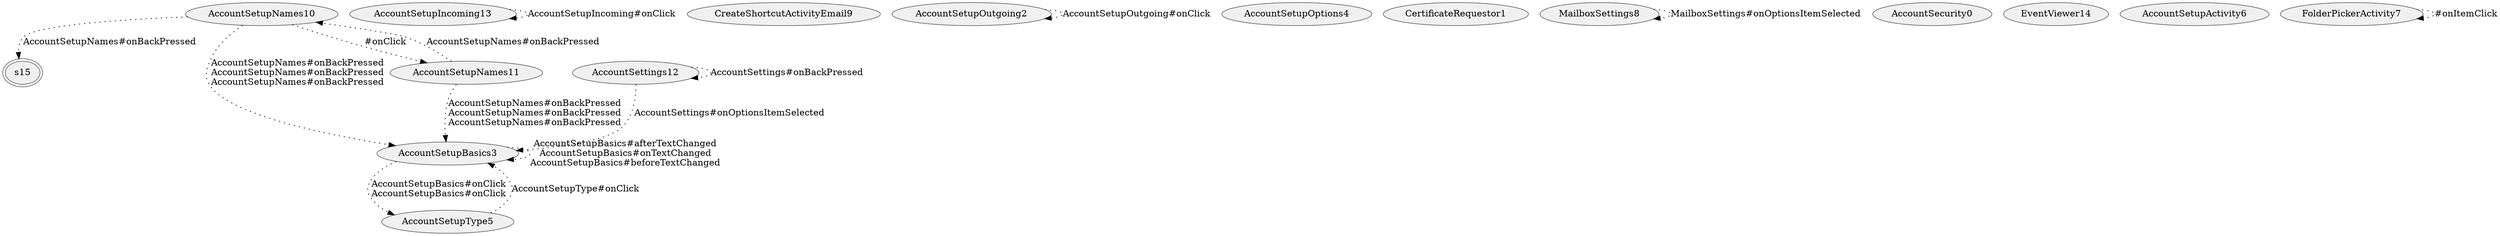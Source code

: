 digraph {
fontname="Helvetica";
node[style="filled,solid", colorscheme=greys3, fillcolor=1, color=3];
s15[peripheries=2];
AccountSetupIncoming13;
CreateShortcutActivityEmail9;
AccountSetupNames10;
AccountSetupOutgoing2;
AccountSetupOptions4;
AccountSettings12;
CertificateRequestor1;
MailboxSettings8;
AccountSetupType5;
AccountSecurity0;
AccountSetupBasics3;
EventViewer14;
AccountSetupActivity6;
FolderPickerActivity7;
AccountSetupNames11;
MailboxSettings8 -> MailboxSettings8[label="MailboxSettings#onOptionsItemSelected",style=dotted];
AccountSetupIncoming13 -> AccountSetupIncoming13[label="AccountSetupIncoming#onClick",style=dotted];
AccountSetupNames10 -> s15[label="AccountSetupNames#onBackPressed",style=dotted];
AccountSetupNames10 -> AccountSetupBasics3[label="AccountSetupNames#onBackPressed
AccountSetupNames#onBackPressed
AccountSetupNames#onBackPressed",style=dotted];
AccountSetupNames10 -> AccountSetupNames11[label="#onClick",style=dotted];
AccountSetupOutgoing2 -> AccountSetupOutgoing2[label="AccountSetupOutgoing#onClick",style=dotted];
AccountSetupType5 -> AccountSetupBasics3[label="AccountSetupType#onClick",style=dotted];
AccountSettings12 -> AccountSettings12[label="AccountSettings#onBackPressed",style=dotted];
AccountSettings12 -> AccountSetupBasics3[label="AccountSettings#onOptionsItemSelected",style=dotted];
AccountSetupBasics3 -> AccountSetupType5[label="AccountSetupBasics#onClick
AccountSetupBasics#onClick",style=dotted];
AccountSetupBasics3 -> AccountSetupBasics3[label="AccountSetupBasics#afterTextChanged
AccountSetupBasics#onTextChanged
AccountSetupBasics#beforeTextChanged",style=dotted];
FolderPickerActivity7 -> FolderPickerActivity7[label="#onItemClick",style=dotted];
AccountSetupNames11 -> AccountSetupNames10[label="AccountSetupNames#onBackPressed",style=dotted];
AccountSetupNames11 -> AccountSetupBasics3[label="AccountSetupNames#onBackPressed
AccountSetupNames#onBackPressed
AccountSetupNames#onBackPressed",style=dotted];
}